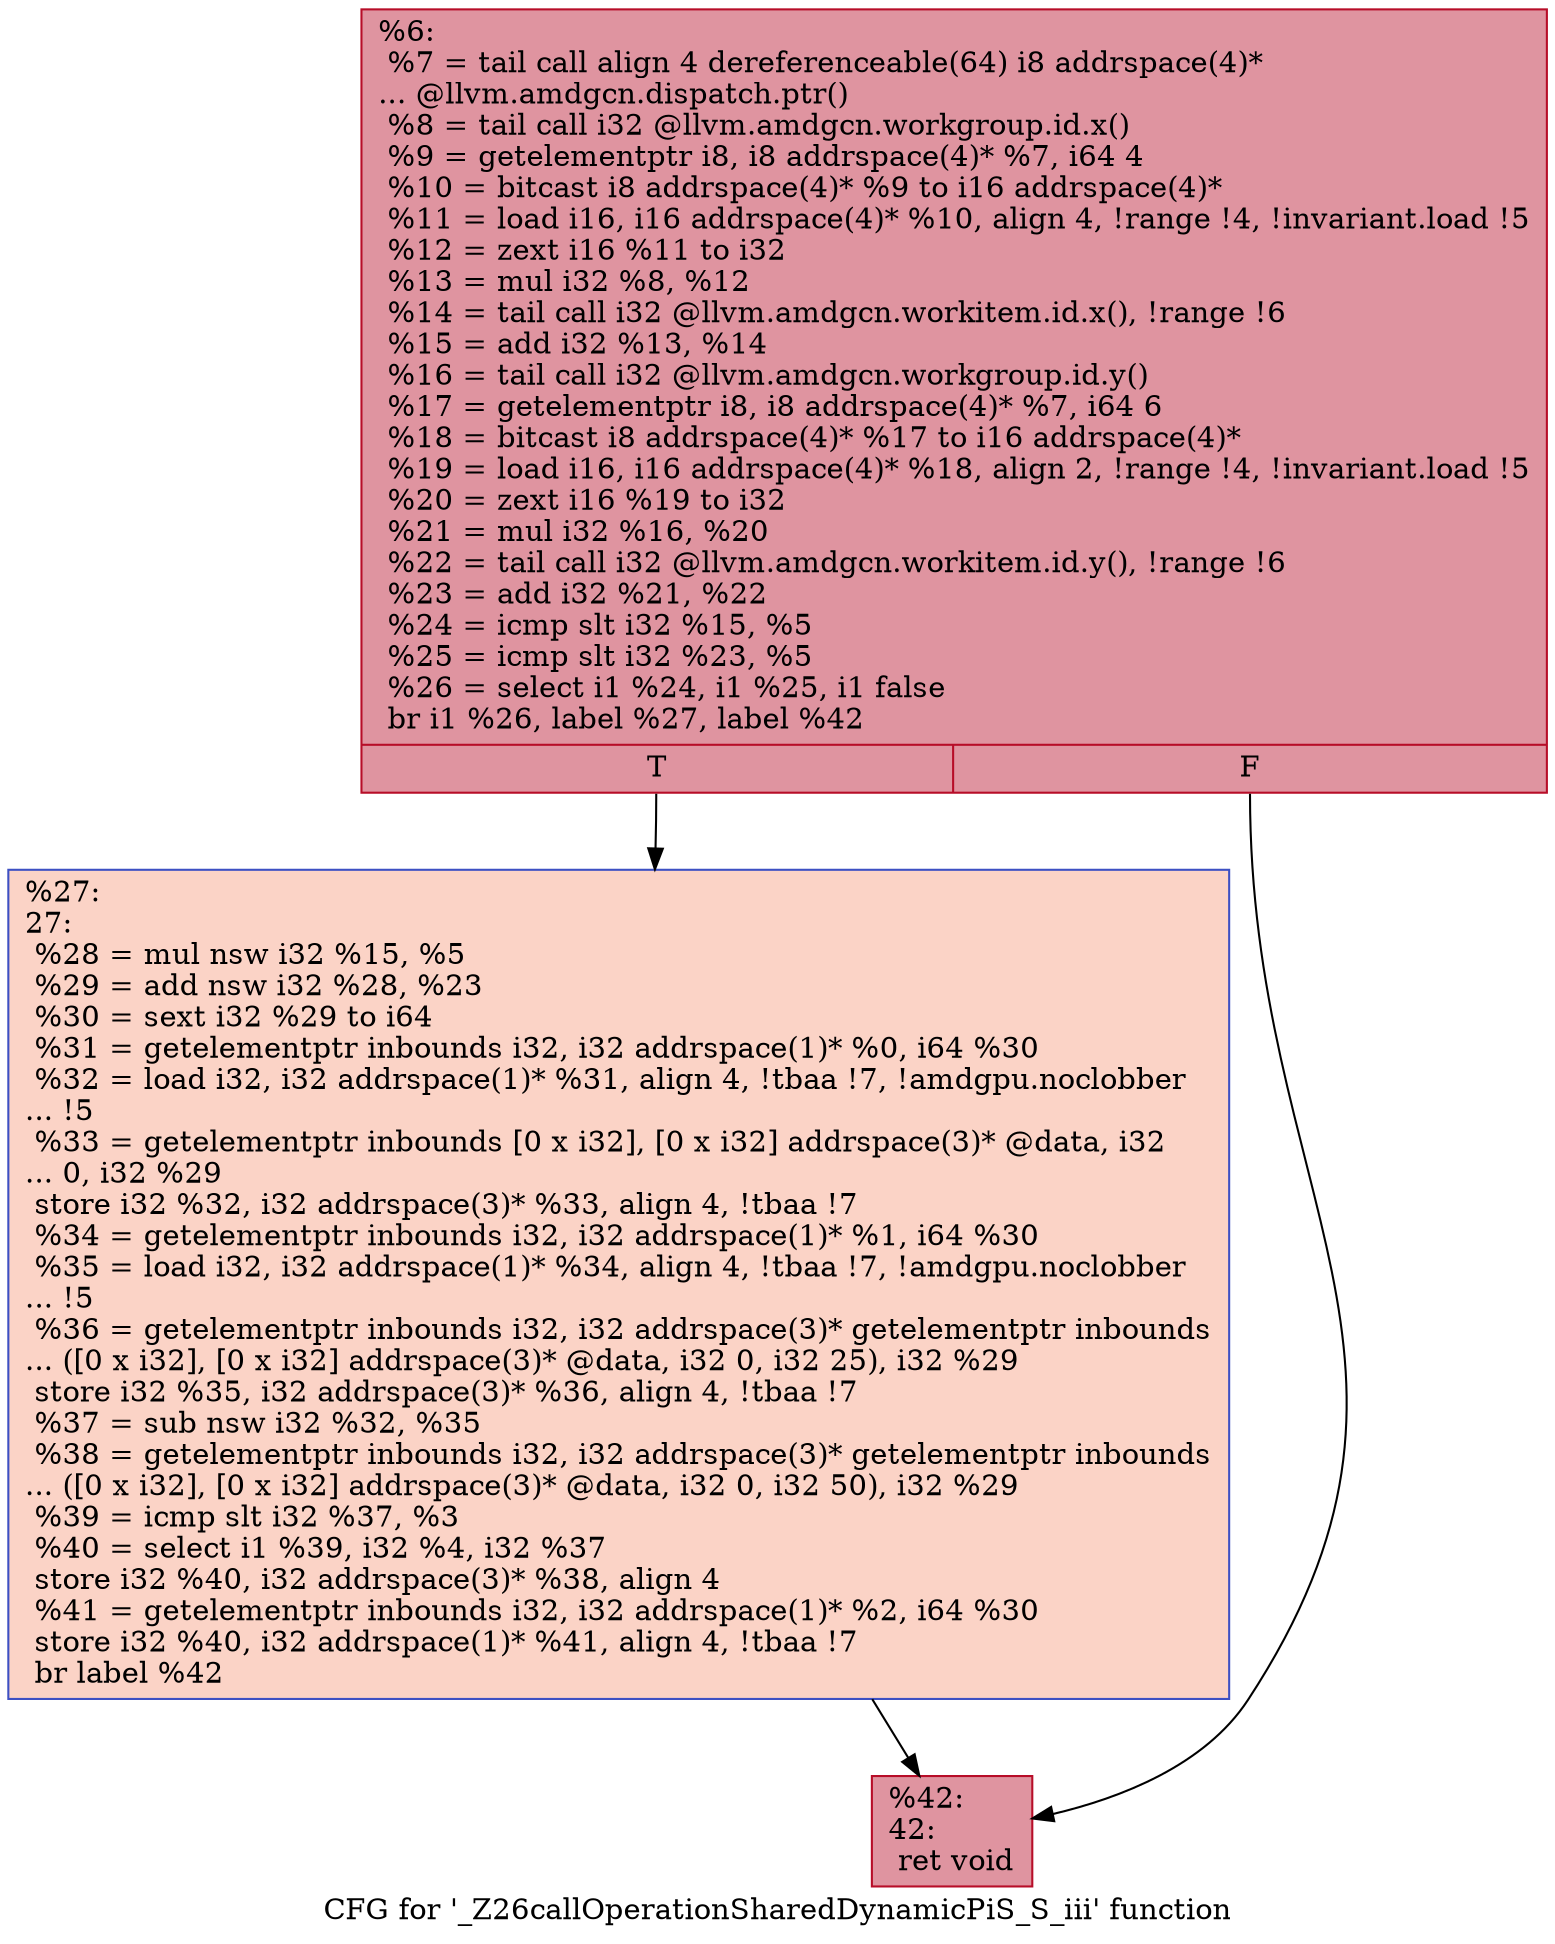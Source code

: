 digraph "CFG for '_Z26callOperationSharedDynamicPiS_S_iii' function" {
	label="CFG for '_Z26callOperationSharedDynamicPiS_S_iii' function";

	Node0x507fe00 [shape=record,color="#b70d28ff", style=filled, fillcolor="#b70d2870",label="{%6:\l  %7 = tail call align 4 dereferenceable(64) i8 addrspace(4)*\l... @llvm.amdgcn.dispatch.ptr()\l  %8 = tail call i32 @llvm.amdgcn.workgroup.id.x()\l  %9 = getelementptr i8, i8 addrspace(4)* %7, i64 4\l  %10 = bitcast i8 addrspace(4)* %9 to i16 addrspace(4)*\l  %11 = load i16, i16 addrspace(4)* %10, align 4, !range !4, !invariant.load !5\l  %12 = zext i16 %11 to i32\l  %13 = mul i32 %8, %12\l  %14 = tail call i32 @llvm.amdgcn.workitem.id.x(), !range !6\l  %15 = add i32 %13, %14\l  %16 = tail call i32 @llvm.amdgcn.workgroup.id.y()\l  %17 = getelementptr i8, i8 addrspace(4)* %7, i64 6\l  %18 = bitcast i8 addrspace(4)* %17 to i16 addrspace(4)*\l  %19 = load i16, i16 addrspace(4)* %18, align 2, !range !4, !invariant.load !5\l  %20 = zext i16 %19 to i32\l  %21 = mul i32 %16, %20\l  %22 = tail call i32 @llvm.amdgcn.workitem.id.y(), !range !6\l  %23 = add i32 %21, %22\l  %24 = icmp slt i32 %15, %5\l  %25 = icmp slt i32 %23, %5\l  %26 = select i1 %24, i1 %25, i1 false\l  br i1 %26, label %27, label %42\l|{<s0>T|<s1>F}}"];
	Node0x507fe00:s0 -> Node0x50838c0;
	Node0x507fe00:s1 -> Node0x5083950;
	Node0x50838c0 [shape=record,color="#3d50c3ff", style=filled, fillcolor="#f59c7d70",label="{%27:\l27:                                               \l  %28 = mul nsw i32 %15, %5\l  %29 = add nsw i32 %28, %23\l  %30 = sext i32 %29 to i64\l  %31 = getelementptr inbounds i32, i32 addrspace(1)* %0, i64 %30\l  %32 = load i32, i32 addrspace(1)* %31, align 4, !tbaa !7, !amdgpu.noclobber\l... !5\l  %33 = getelementptr inbounds [0 x i32], [0 x i32] addrspace(3)* @data, i32\l... 0, i32 %29\l  store i32 %32, i32 addrspace(3)* %33, align 4, !tbaa !7\l  %34 = getelementptr inbounds i32, i32 addrspace(1)* %1, i64 %30\l  %35 = load i32, i32 addrspace(1)* %34, align 4, !tbaa !7, !amdgpu.noclobber\l... !5\l  %36 = getelementptr inbounds i32, i32 addrspace(3)* getelementptr inbounds\l... ([0 x i32], [0 x i32] addrspace(3)* @data, i32 0, i32 25), i32 %29\l  store i32 %35, i32 addrspace(3)* %36, align 4, !tbaa !7\l  %37 = sub nsw i32 %32, %35\l  %38 = getelementptr inbounds i32, i32 addrspace(3)* getelementptr inbounds\l... ([0 x i32], [0 x i32] addrspace(3)* @data, i32 0, i32 50), i32 %29\l  %39 = icmp slt i32 %37, %3\l  %40 = select i1 %39, i32 %4, i32 %37\l  store i32 %40, i32 addrspace(3)* %38, align 4\l  %41 = getelementptr inbounds i32, i32 addrspace(1)* %2, i64 %30\l  store i32 %40, i32 addrspace(1)* %41, align 4, !tbaa !7\l  br label %42\l}"];
	Node0x50838c0 -> Node0x5083950;
	Node0x5083950 [shape=record,color="#b70d28ff", style=filled, fillcolor="#b70d2870",label="{%42:\l42:                                               \l  ret void\l}"];
}
